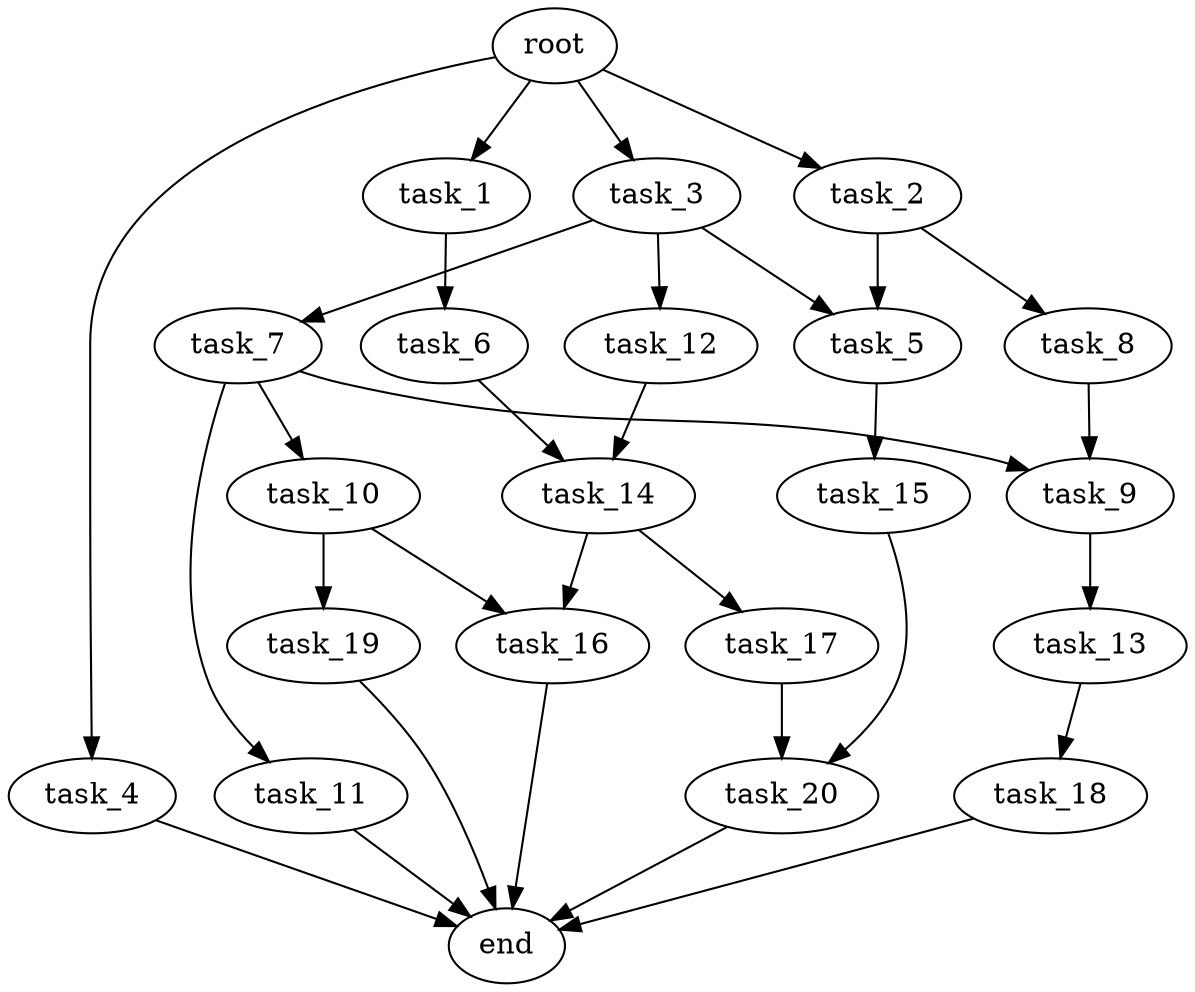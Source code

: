 digraph G {
  root [size="0.000000e+00"];
  task_1 [size="9.780714e+09"];
  task_2 [size="1.339697e+10"];
  task_3 [size="4.771935e+10"];
  task_4 [size="2.325896e+10"];
  task_5 [size="8.590673e+10"];
  task_6 [size="2.833383e+10"];
  task_7 [size="8.767786e+10"];
  task_8 [size="4.087058e+10"];
  task_9 [size="1.891021e+10"];
  task_10 [size="7.091779e+10"];
  task_11 [size="7.894435e+10"];
  task_12 [size="5.780293e+10"];
  task_13 [size="1.179168e+10"];
  task_14 [size="7.293333e+08"];
  task_15 [size="6.545807e+10"];
  task_16 [size="6.877980e+10"];
  task_17 [size="3.159701e+10"];
  task_18 [size="3.623336e+10"];
  task_19 [size="1.548631e+10"];
  task_20 [size="6.516108e+10"];
  end [size="0.000000e+00"];

  root -> task_1 [size="1.000000e-12"];
  root -> task_2 [size="1.000000e-12"];
  root -> task_3 [size="1.000000e-12"];
  root -> task_4 [size="1.000000e-12"];
  task_1 -> task_6 [size="2.833383e+08"];
  task_2 -> task_5 [size="4.295337e+08"];
  task_2 -> task_8 [size="4.087058e+08"];
  task_3 -> task_5 [size="4.295337e+08"];
  task_3 -> task_7 [size="8.767786e+08"];
  task_3 -> task_12 [size="5.780293e+08"];
  task_4 -> end [size="1.000000e-12"];
  task_5 -> task_15 [size="6.545807e+08"];
  task_6 -> task_14 [size="3.646667e+06"];
  task_7 -> task_9 [size="9.455106e+07"];
  task_7 -> task_10 [size="7.091779e+08"];
  task_7 -> task_11 [size="7.894435e+08"];
  task_8 -> task_9 [size="9.455106e+07"];
  task_9 -> task_13 [size="1.179168e+08"];
  task_10 -> task_16 [size="3.438990e+08"];
  task_10 -> task_19 [size="1.548631e+08"];
  task_11 -> end [size="1.000000e-12"];
  task_12 -> task_14 [size="3.646667e+06"];
  task_13 -> task_18 [size="3.623336e+08"];
  task_14 -> task_16 [size="3.438990e+08"];
  task_14 -> task_17 [size="3.159701e+08"];
  task_15 -> task_20 [size="3.258054e+08"];
  task_16 -> end [size="1.000000e-12"];
  task_17 -> task_20 [size="3.258054e+08"];
  task_18 -> end [size="1.000000e-12"];
  task_19 -> end [size="1.000000e-12"];
  task_20 -> end [size="1.000000e-12"];
}
